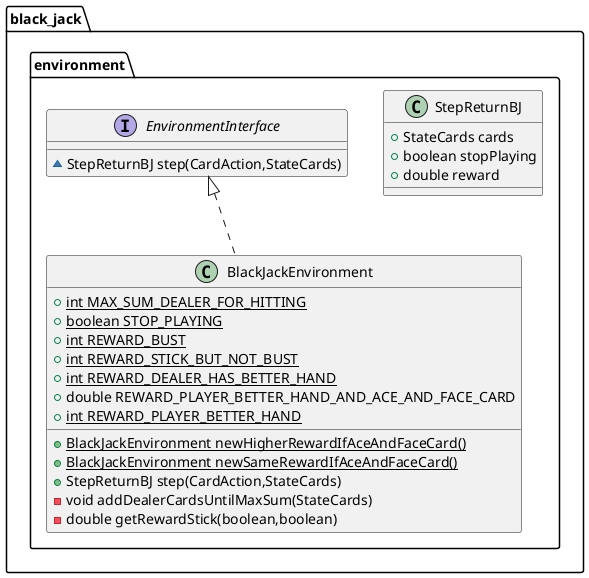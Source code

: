 @startuml
class black_jack.environment.BlackJackEnvironment {
+ {static} int MAX_SUM_DEALER_FOR_HITTING
+ {static} boolean STOP_PLAYING
+ {static} int REWARD_BUST
+ {static} int REWARD_STICK_BUT_NOT_BUST
+ {static} int REWARD_DEALER_HAS_BETTER_HAND
+ double REWARD_PLAYER_BETTER_HAND_AND_ACE_AND_FACE_CARD
+ {static} int REWARD_PLAYER_BETTER_HAND
+ {static} BlackJackEnvironment newHigherRewardIfAceAndFaceCard()
+ {static} BlackJackEnvironment newSameRewardIfAceAndFaceCard()
+ StepReturnBJ step(CardAction,StateCards)
- void addDealerCardsUntilMaxSum(StateCards)
- double getRewardStick(boolean,boolean)
}
class black_jack.environment.StepReturnBJ {
+ StateCards cards
+ boolean stopPlaying
+ double reward
}
interface black_jack.environment.EnvironmentInterface {
~ StepReturnBJ step(CardAction,StateCards)
}


black_jack.environment.EnvironmentInterface <|.. black_jack.environment.BlackJackEnvironment
@enduml